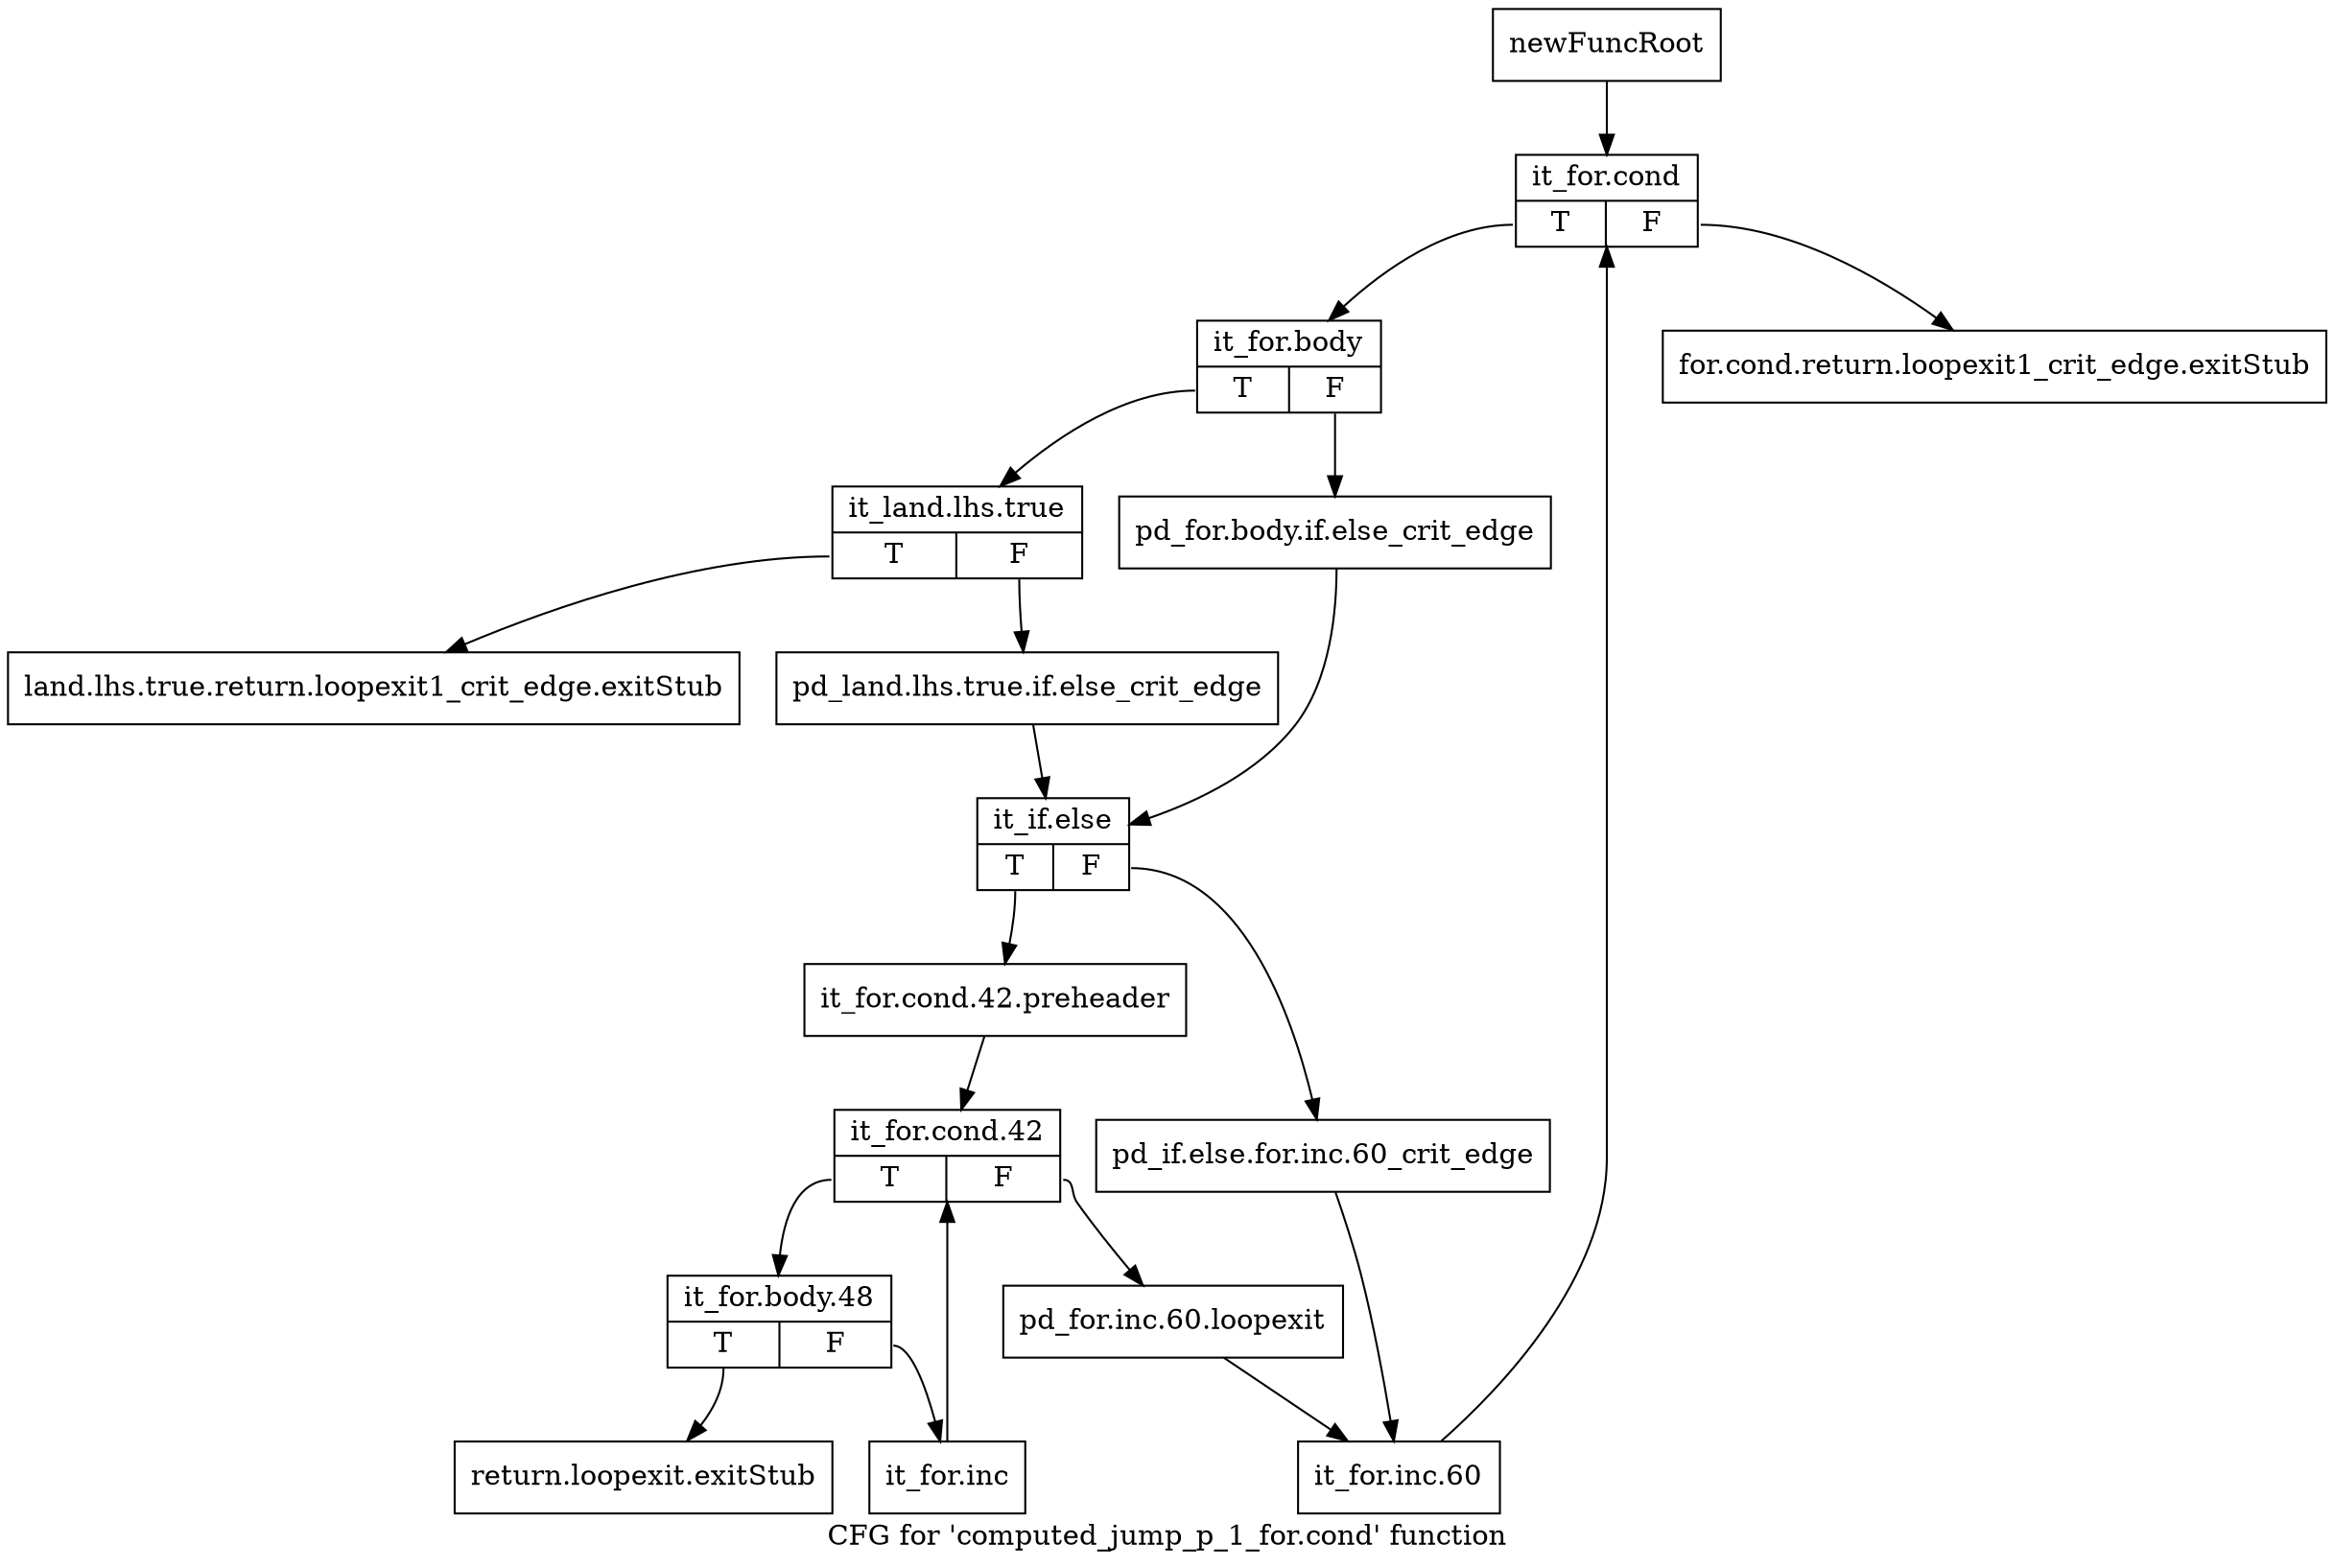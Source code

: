 digraph "CFG for 'computed_jump_p_1_for.cond' function" {
	label="CFG for 'computed_jump_p_1_for.cond' function";

	Node0xc135370 [shape=record,label="{newFuncRoot}"];
	Node0xc135370 -> Node0xc1354b0;
	Node0xc1353c0 [shape=record,label="{for.cond.return.loopexit1_crit_edge.exitStub}"];
	Node0xc135410 [shape=record,label="{land.lhs.true.return.loopexit1_crit_edge.exitStub}"];
	Node0xc135460 [shape=record,label="{return.loopexit.exitStub}"];
	Node0xc1354b0 [shape=record,label="{it_for.cond|{<s0>T|<s1>F}}"];
	Node0xc1354b0:s0 -> Node0xc135500;
	Node0xc1354b0:s1 -> Node0xc1353c0;
	Node0xc135500 [shape=record,label="{it_for.body|{<s0>T|<s1>F}}"];
	Node0xc135500:s0 -> Node0xc1355a0;
	Node0xc135500:s1 -> Node0xc135550;
	Node0xc135550 [shape=record,label="{pd_for.body.if.else_crit_edge}"];
	Node0xc135550 -> Node0xc135640;
	Node0xc1355a0 [shape=record,label="{it_land.lhs.true|{<s0>T|<s1>F}}"];
	Node0xc1355a0:s0 -> Node0xc135410;
	Node0xc1355a0:s1 -> Node0xc1355f0;
	Node0xc1355f0 [shape=record,label="{pd_land.lhs.true.if.else_crit_edge}"];
	Node0xc1355f0 -> Node0xc135640;
	Node0xc135640 [shape=record,label="{it_if.else|{<s0>T|<s1>F}}"];
	Node0xc135640:s0 -> Node0xc1356e0;
	Node0xc135640:s1 -> Node0xc135690;
	Node0xc135690 [shape=record,label="{pd_if.else.for.inc.60_crit_edge}"];
	Node0xc135690 -> Node0xc1357d0;
	Node0xc1356e0 [shape=record,label="{it_for.cond.42.preheader}"];
	Node0xc1356e0 -> Node0xc135730;
	Node0xc135730 [shape=record,label="{it_for.cond.42|{<s0>T|<s1>F}}"];
	Node0xc135730:s0 -> Node0xc135820;
	Node0xc135730:s1 -> Node0xc135780;
	Node0xc135780 [shape=record,label="{pd_for.inc.60.loopexit}"];
	Node0xc135780 -> Node0xc1357d0;
	Node0xc1357d0 [shape=record,label="{it_for.inc.60}"];
	Node0xc1357d0 -> Node0xc1354b0;
	Node0xc135820 [shape=record,label="{it_for.body.48|{<s0>T|<s1>F}}"];
	Node0xc135820:s0 -> Node0xc135460;
	Node0xc135820:s1 -> Node0xc135870;
	Node0xc135870 [shape=record,label="{it_for.inc}"];
	Node0xc135870 -> Node0xc135730;
}
